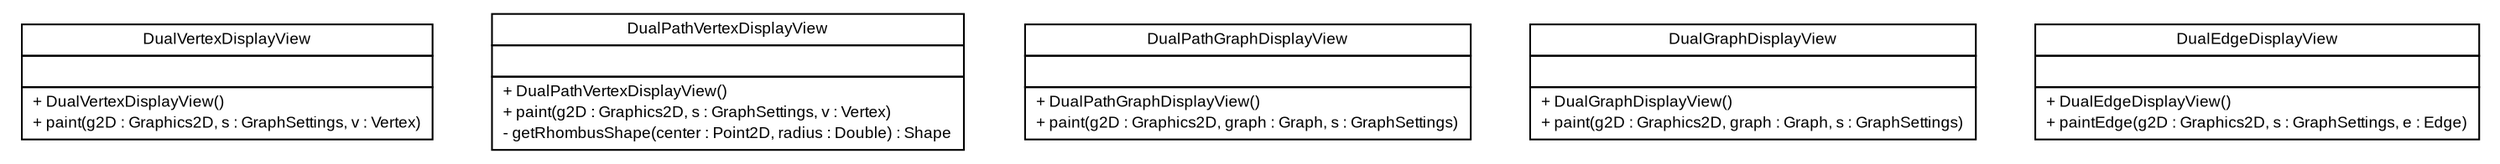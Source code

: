 #!/usr/local/bin/dot
#
# Class diagram 
# Generated by UMLGraph version R5_6 (http://www.umlgraph.org/)
#

digraph G {
	edge [fontname="arial",fontsize=10,labelfontname="arial",labelfontsize=10];
	node [fontname="arial",fontsize=10,shape=plaintext];
	nodesep=0.25;
	ranksep=0.5;
	// pfc.views.display.algorithms.DualVertexDisplayView
	c2716 [label=<<table title="pfc.views.display.algorithms.DualVertexDisplayView" border="0" cellborder="1" cellspacing="0" cellpadding="2" port="p" href="./DualVertexDisplayView.html">
		<tr><td><table border="0" cellspacing="0" cellpadding="1">
<tr><td align="center" balign="center"> DualVertexDisplayView </td></tr>
		</table></td></tr>
		<tr><td><table border="0" cellspacing="0" cellpadding="1">
<tr><td align="left" balign="left">  </td></tr>
		</table></td></tr>
		<tr><td><table border="0" cellspacing="0" cellpadding="1">
<tr><td align="left" balign="left"> + DualVertexDisplayView() </td></tr>
<tr><td align="left" balign="left"> + paint(g2D : Graphics2D, s : GraphSettings, v : Vertex) </td></tr>
		</table></td></tr>
		</table>>, URL="./DualVertexDisplayView.html", fontname="arial", fontcolor="black", fontsize=9.0];
	// pfc.views.display.algorithms.DualPathVertexDisplayView
	c2717 [label=<<table title="pfc.views.display.algorithms.DualPathVertexDisplayView" border="0" cellborder="1" cellspacing="0" cellpadding="2" port="p" href="./DualPathVertexDisplayView.html">
		<tr><td><table border="0" cellspacing="0" cellpadding="1">
<tr><td align="center" balign="center"> DualPathVertexDisplayView </td></tr>
		</table></td></tr>
		<tr><td><table border="0" cellspacing="0" cellpadding="1">
<tr><td align="left" balign="left">  </td></tr>
		</table></td></tr>
		<tr><td><table border="0" cellspacing="0" cellpadding="1">
<tr><td align="left" balign="left"> + DualPathVertexDisplayView() </td></tr>
<tr><td align="left" balign="left"> + paint(g2D : Graphics2D, s : GraphSettings, v : Vertex) </td></tr>
<tr><td align="left" balign="left"> - getRhombusShape(center : Point2D, radius : Double) : Shape </td></tr>
		</table></td></tr>
		</table>>, URL="./DualPathVertexDisplayView.html", fontname="arial", fontcolor="black", fontsize=9.0];
	// pfc.views.display.algorithms.DualPathGraphDisplayView
	c2718 [label=<<table title="pfc.views.display.algorithms.DualPathGraphDisplayView" border="0" cellborder="1" cellspacing="0" cellpadding="2" port="p" href="./DualPathGraphDisplayView.html">
		<tr><td><table border="0" cellspacing="0" cellpadding="1">
<tr><td align="center" balign="center"> DualPathGraphDisplayView </td></tr>
		</table></td></tr>
		<tr><td><table border="0" cellspacing="0" cellpadding="1">
<tr><td align="left" balign="left">  </td></tr>
		</table></td></tr>
		<tr><td><table border="0" cellspacing="0" cellpadding="1">
<tr><td align="left" balign="left"> + DualPathGraphDisplayView() </td></tr>
<tr><td align="left" balign="left"> + paint(g2D : Graphics2D, graph : Graph, s : GraphSettings) </td></tr>
		</table></td></tr>
		</table>>, URL="./DualPathGraphDisplayView.html", fontname="arial", fontcolor="black", fontsize=9.0];
	// pfc.views.display.algorithms.DualGraphDisplayView
	c2719 [label=<<table title="pfc.views.display.algorithms.DualGraphDisplayView" border="0" cellborder="1" cellspacing="0" cellpadding="2" port="p" href="./DualGraphDisplayView.html">
		<tr><td><table border="0" cellspacing="0" cellpadding="1">
<tr><td align="center" balign="center"> DualGraphDisplayView </td></tr>
		</table></td></tr>
		<tr><td><table border="0" cellspacing="0" cellpadding="1">
<tr><td align="left" balign="left">  </td></tr>
		</table></td></tr>
		<tr><td><table border="0" cellspacing="0" cellpadding="1">
<tr><td align="left" balign="left"> + DualGraphDisplayView() </td></tr>
<tr><td align="left" balign="left"> + paint(g2D : Graphics2D, graph : Graph, s : GraphSettings) </td></tr>
		</table></td></tr>
		</table>>, URL="./DualGraphDisplayView.html", fontname="arial", fontcolor="black", fontsize=9.0];
	// pfc.views.display.algorithms.DualEdgeDisplayView
	c2720 [label=<<table title="pfc.views.display.algorithms.DualEdgeDisplayView" border="0" cellborder="1" cellspacing="0" cellpadding="2" port="p" href="./DualEdgeDisplayView.html">
		<tr><td><table border="0" cellspacing="0" cellpadding="1">
<tr><td align="center" balign="center"> DualEdgeDisplayView </td></tr>
		</table></td></tr>
		<tr><td><table border="0" cellspacing="0" cellpadding="1">
<tr><td align="left" balign="left">  </td></tr>
		</table></td></tr>
		<tr><td><table border="0" cellspacing="0" cellpadding="1">
<tr><td align="left" balign="left"> + DualEdgeDisplayView() </td></tr>
<tr><td align="left" balign="left"> + paintEdge(g2D : Graphics2D, s : GraphSettings, e : Edge) </td></tr>
		</table></td></tr>
		</table>>, URL="./DualEdgeDisplayView.html", fontname="arial", fontcolor="black", fontsize=9.0];
}

